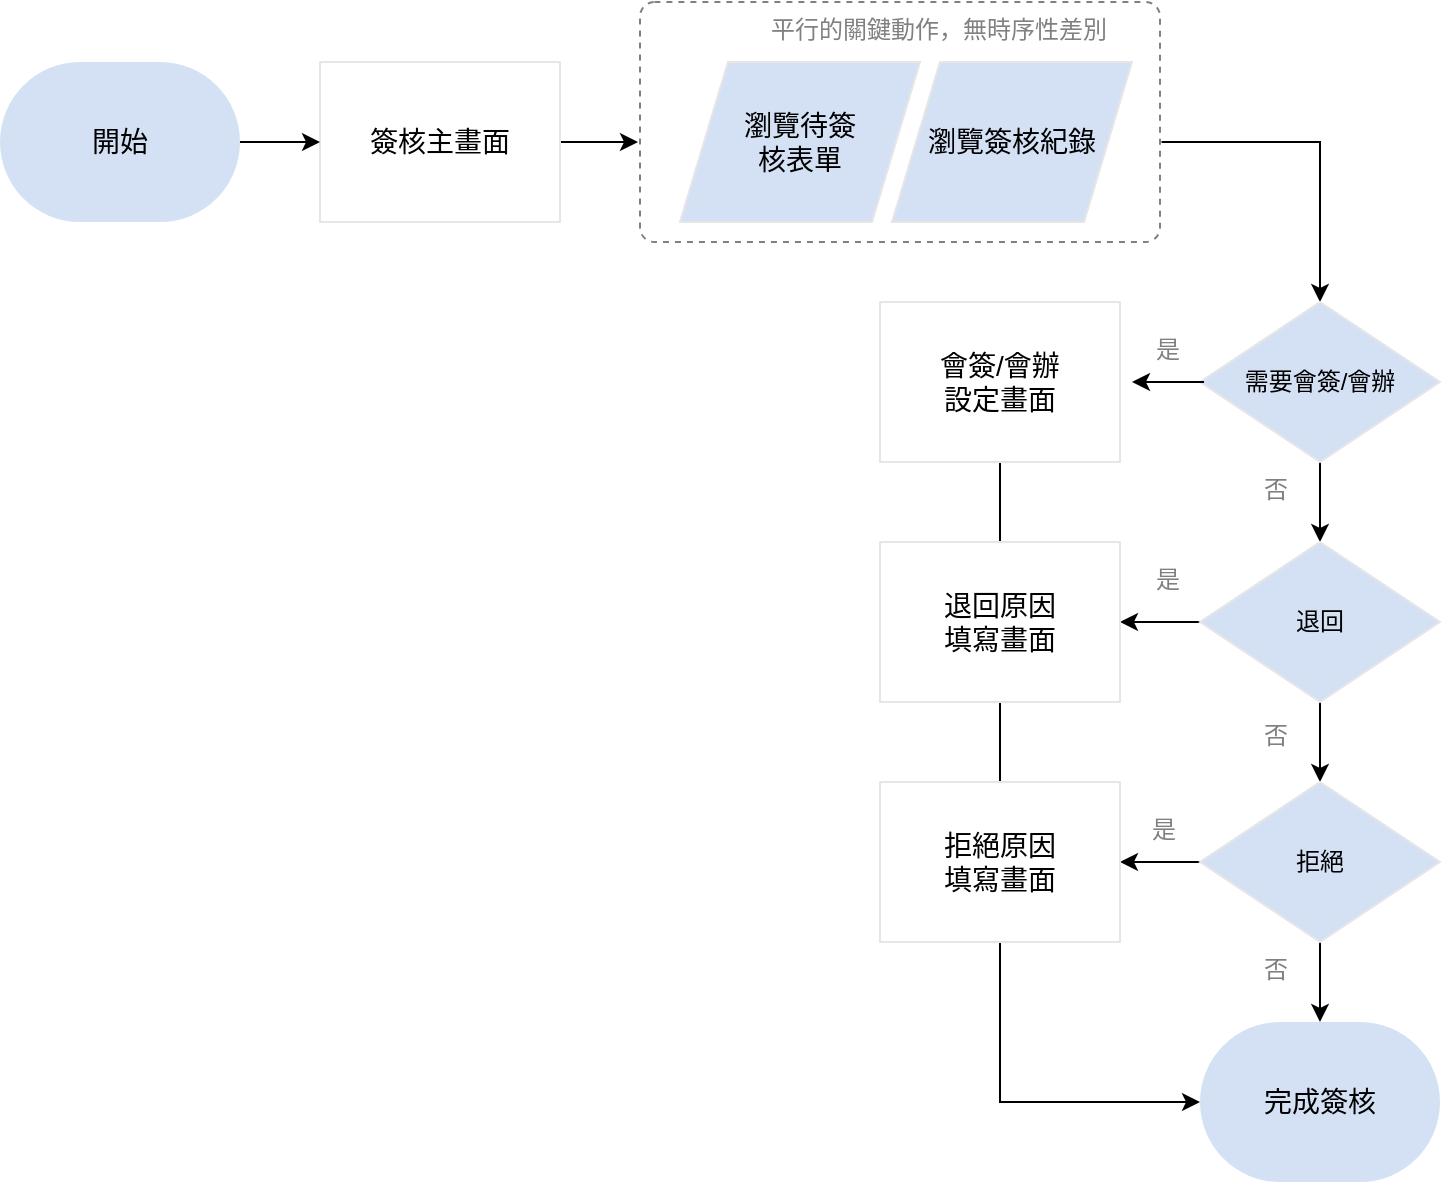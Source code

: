 <mxfile version="13.5.1" type="device"><diagram id="-yGaZ29skpnhiw1wT9-4" name="Page-1"><mxGraphModel dx="946" dy="632" grid="1" gridSize="10" guides="1" tooltips="1" connect="1" arrows="1" fold="1" page="1" pageScale="1" pageWidth="827" pageHeight="1169" math="0" shadow="0"><root><mxCell id="0"/><mxCell id="1" parent="0"/><mxCell id="gTGDQ5tDf-yLzunPNZCr-30" value="" style="rounded=1;whiteSpace=wrap;html=1;fillColor=none;dashed=1;strokeColor=#808080;arcSize=6;" vertex="1" parent="1"><mxGeometry x="320" y="50" width="260" height="120" as="geometry"/></mxCell><mxCell id="gTGDQ5tDf-yLzunPNZCr-32" style="edgeStyle=orthogonalEdgeStyle;rounded=0;orthogonalLoop=1;jettySize=auto;html=1;exitX=1;exitY=0.5;exitDx=0;exitDy=0;entryX=-0.004;entryY=0.585;entryDx=0;entryDy=0;entryPerimeter=0;" edge="1" parent="1" source="gTGDQ5tDf-yLzunPNZCr-2" target="gTGDQ5tDf-yLzunPNZCr-30"><mxGeometry relative="1" as="geometry"/></mxCell><mxCell id="gTGDQ5tDf-yLzunPNZCr-2" value="&lt;font style=&quot;font-size: 14px&quot;&gt;簽核主畫面&lt;/font&gt;" style="rounded=0;whiteSpace=wrap;html=1;fillColor=#FFFFFF;strokeColor=#E6E6E6;" vertex="1" parent="1"><mxGeometry x="160" y="80" width="120" height="80" as="geometry"/></mxCell><mxCell id="gTGDQ5tDf-yLzunPNZCr-4" style="edgeStyle=orthogonalEdgeStyle;rounded=0;orthogonalLoop=1;jettySize=auto;html=1;exitX=1.003;exitY=0.583;exitDx=0;exitDy=0;strokeColor=#000000;exitPerimeter=0;entryX=0.5;entryY=0;entryDx=0;entryDy=0;" edge="1" parent="1" source="gTGDQ5tDf-yLzunPNZCr-30" target="gTGDQ5tDf-yLzunPNZCr-33"><mxGeometry relative="1" as="geometry"><mxPoint x="600" y="120" as="sourcePoint"/><mxPoint x="620" y="120" as="targetPoint"/></mxGeometry></mxCell><mxCell id="gTGDQ5tDf-yLzunPNZCr-6" style="edgeStyle=orthogonalEdgeStyle;rounded=0;orthogonalLoop=1;jettySize=auto;html=1;exitX=1;exitY=0.5;exitDx=0;exitDy=0;entryX=0;entryY=0.5;entryDx=0;entryDy=0;" edge="1" parent="1" source="gTGDQ5tDf-yLzunPNZCr-7" target="gTGDQ5tDf-yLzunPNZCr-2"><mxGeometry relative="1" as="geometry"/></mxCell><mxCell id="gTGDQ5tDf-yLzunPNZCr-7" value="&lt;font style=&quot;font-size: 14px&quot;&gt;開始&lt;/font&gt;" style="rounded=1;whiteSpace=wrap;html=1;arcSize=50;strokeColor=none;fillColor=#D4E1F5;" vertex="1" parent="1"><mxGeometry y="80" width="120" height="80" as="geometry"/></mxCell><mxCell id="gTGDQ5tDf-yLzunPNZCr-10" value="&lt;span style=&quot;font-size: 14px&quot;&gt;瀏覽待簽&lt;br&gt;核表單&lt;/span&gt;" style="shape=parallelogram;perimeter=parallelogramPerimeter;whiteSpace=wrap;html=1;strokeColor=#E6E6E6;fillColor=#D4E1F5;" vertex="1" parent="1"><mxGeometry x="340" y="80" width="120" height="80" as="geometry"/></mxCell><mxCell id="gTGDQ5tDf-yLzunPNZCr-27" value="&lt;font color=&quot;#808080&quot; face=&quot;helvetica&quot;&gt;是&lt;/font&gt;" style="text;whiteSpace=wrap;html=1;align=center;" vertex="1" parent="1"><mxGeometry x="566" y="210" width="36" height="30" as="geometry"/></mxCell><mxCell id="gTGDQ5tDf-yLzunPNZCr-29" value="&lt;span style=&quot;font-size: 14px&quot;&gt;瀏覽簽核紀錄&lt;/span&gt;" style="shape=parallelogram;perimeter=parallelogramPerimeter;whiteSpace=wrap;html=1;strokeColor=#E6E6E6;fillColor=#D4E1F5;" vertex="1" parent="1"><mxGeometry x="446" y="80" width="120" height="80" as="geometry"/></mxCell><mxCell id="gTGDQ5tDf-yLzunPNZCr-31" value="&lt;font color=&quot;#808080&quot; face=&quot;helvetica&quot;&gt;平行的關鍵動作，無時序性差別&lt;/font&gt;" style="text;whiteSpace=wrap;html=1;align=center;" vertex="1" parent="1"><mxGeometry x="373" y="50" width="193" height="50" as="geometry"/></mxCell><mxCell id="gTGDQ5tDf-yLzunPNZCr-37" style="edgeStyle=orthogonalEdgeStyle;rounded=0;orthogonalLoop=1;jettySize=auto;html=1;exitX=0.5;exitY=1;exitDx=0;exitDy=0;entryX=0.5;entryY=0;entryDx=0;entryDy=0;" edge="1" parent="1" source="gTGDQ5tDf-yLzunPNZCr-33" target="gTGDQ5tDf-yLzunPNZCr-36"><mxGeometry relative="1" as="geometry"/></mxCell><mxCell id="gTGDQ5tDf-yLzunPNZCr-33" value="需要會簽/會辦" style="rhombus;whiteSpace=wrap;html=1;strokeColor=#E6E6E6;fillColor=#D4E1F5;" vertex="1" parent="1"><mxGeometry x="600" y="200" width="120" height="80" as="geometry"/></mxCell><mxCell id="gTGDQ5tDf-yLzunPNZCr-53" style="edgeStyle=orthogonalEdgeStyle;rounded=0;orthogonalLoop=1;jettySize=auto;html=1;exitX=0.5;exitY=1;exitDx=0;exitDy=0;entryX=0;entryY=0.5;entryDx=0;entryDy=0;" edge="1" parent="1" source="gTGDQ5tDf-yLzunPNZCr-34" target="gTGDQ5tDf-yLzunPNZCr-38"><mxGeometry relative="1" as="geometry"/></mxCell><mxCell id="gTGDQ5tDf-yLzunPNZCr-34" value="&lt;font style=&quot;font-size: 14px&quot;&gt;會簽/會辦&lt;br&gt;設定畫面&lt;/font&gt;" style="rounded=0;whiteSpace=wrap;html=1;fillColor=#FFFFFF;strokeColor=#E6E6E6;" vertex="1" parent="1"><mxGeometry x="440" y="200" width="120" height="80" as="geometry"/></mxCell><mxCell id="gTGDQ5tDf-yLzunPNZCr-35" style="edgeStyle=orthogonalEdgeStyle;rounded=0;orthogonalLoop=1;jettySize=auto;html=1;exitX=1;exitY=1;exitDx=0;exitDy=0;entryX=0;entryY=1;entryDx=0;entryDy=0;" edge="1" parent="1" source="gTGDQ5tDf-yLzunPNZCr-27" target="gTGDQ5tDf-yLzunPNZCr-27"><mxGeometry relative="1" as="geometry"/></mxCell><mxCell id="gTGDQ5tDf-yLzunPNZCr-41" style="edgeStyle=orthogonalEdgeStyle;rounded=0;orthogonalLoop=1;jettySize=auto;html=1;exitX=0;exitY=0.5;exitDx=0;exitDy=0;entryX=1;entryY=0.5;entryDx=0;entryDy=0;" edge="1" parent="1" source="gTGDQ5tDf-yLzunPNZCr-36" target="gTGDQ5tDf-yLzunPNZCr-40"><mxGeometry relative="1" as="geometry"/></mxCell><mxCell id="gTGDQ5tDf-yLzunPNZCr-44" style="edgeStyle=orthogonalEdgeStyle;rounded=0;orthogonalLoop=1;jettySize=auto;html=1;exitX=0.5;exitY=1;exitDx=0;exitDy=0;entryX=0.5;entryY=0;entryDx=0;entryDy=0;" edge="1" parent="1" source="gTGDQ5tDf-yLzunPNZCr-36" target="gTGDQ5tDf-yLzunPNZCr-43"><mxGeometry relative="1" as="geometry"/></mxCell><mxCell id="gTGDQ5tDf-yLzunPNZCr-36" value="退回" style="rhombus;whiteSpace=wrap;html=1;strokeColor=#E6E6E6;fillColor=#D4E1F5;" vertex="1" parent="1"><mxGeometry x="600" y="320" width="120" height="80" as="geometry"/></mxCell><mxCell id="gTGDQ5tDf-yLzunPNZCr-38" value="&lt;span style=&quot;font-size: 14px&quot;&gt;完成簽核&lt;/span&gt;" style="rounded=1;whiteSpace=wrap;html=1;arcSize=50;strokeColor=none;fillColor=#D4E1F5;" vertex="1" parent="1"><mxGeometry x="600" y="560" width="120" height="80" as="geometry"/></mxCell><mxCell id="gTGDQ5tDf-yLzunPNZCr-40" value="&lt;span style=&quot;font-size: 14px&quot;&gt;退回原因&lt;br&gt;填寫畫面&lt;/span&gt;" style="rounded=0;whiteSpace=wrap;html=1;fillColor=#FFFFFF;strokeColor=#E6E6E6;" vertex="1" parent="1"><mxGeometry x="440" y="320" width="120" height="80" as="geometry"/></mxCell><mxCell id="gTGDQ5tDf-yLzunPNZCr-42" value="&lt;font color=&quot;#808080&quot; face=&quot;helvetica&quot;&gt;是&lt;/font&gt;" style="text;whiteSpace=wrap;html=1;align=center;" vertex="1" parent="1"><mxGeometry x="566" y="325" width="36" height="30" as="geometry"/></mxCell><mxCell id="gTGDQ5tDf-yLzunPNZCr-46" style="edgeStyle=orthogonalEdgeStyle;rounded=0;orthogonalLoop=1;jettySize=auto;html=1;exitX=0;exitY=0.5;exitDx=0;exitDy=0;entryX=1;entryY=0.5;entryDx=0;entryDy=0;" edge="1" parent="1" source="gTGDQ5tDf-yLzunPNZCr-43" target="gTGDQ5tDf-yLzunPNZCr-45"><mxGeometry relative="1" as="geometry"/></mxCell><mxCell id="gTGDQ5tDf-yLzunPNZCr-48" style="edgeStyle=orthogonalEdgeStyle;rounded=0;orthogonalLoop=1;jettySize=auto;html=1;exitX=0.5;exitY=1;exitDx=0;exitDy=0;entryX=0.5;entryY=0;entryDx=0;entryDy=0;" edge="1" parent="1" source="gTGDQ5tDf-yLzunPNZCr-43" target="gTGDQ5tDf-yLzunPNZCr-38"><mxGeometry relative="1" as="geometry"/></mxCell><mxCell id="gTGDQ5tDf-yLzunPNZCr-43" value="拒絕" style="rhombus;whiteSpace=wrap;html=1;strokeColor=#E6E6E6;fillColor=#D4E1F5;" vertex="1" parent="1"><mxGeometry x="600" y="440" width="120" height="80" as="geometry"/></mxCell><mxCell id="gTGDQ5tDf-yLzunPNZCr-45" value="&lt;font style=&quot;font-size: 14px&quot;&gt;拒絕原因&lt;br&gt;填寫畫面&lt;/font&gt;" style="rounded=0;whiteSpace=wrap;html=1;fillColor=#FFFFFF;strokeColor=#E6E6E6;" vertex="1" parent="1"><mxGeometry x="440" y="440" width="120" height="80" as="geometry"/></mxCell><mxCell id="gTGDQ5tDf-yLzunPNZCr-47" value="&lt;font color=&quot;#808080&quot; face=&quot;helvetica&quot;&gt;是&lt;/font&gt;" style="text;whiteSpace=wrap;html=1;align=center;" vertex="1" parent="1"><mxGeometry x="564" y="450" width="36" height="30" as="geometry"/></mxCell><mxCell id="gTGDQ5tDf-yLzunPNZCr-49" value="&lt;font color=&quot;#808080&quot; face=&quot;helvetica&quot;&gt;否&lt;/font&gt;" style="text;whiteSpace=wrap;html=1;align=center;" vertex="1" parent="1"><mxGeometry x="620" y="280" width="36" height="30" as="geometry"/></mxCell><mxCell id="gTGDQ5tDf-yLzunPNZCr-50" value="&lt;font color=&quot;#808080&quot; face=&quot;helvetica&quot;&gt;否&lt;/font&gt;" style="text;whiteSpace=wrap;html=1;align=center;" vertex="1" parent="1"><mxGeometry x="620" y="403" width="36" height="30" as="geometry"/></mxCell><mxCell id="gTGDQ5tDf-yLzunPNZCr-51" value="&lt;font color=&quot;#808080&quot; face=&quot;helvetica&quot;&gt;否&lt;/font&gt;" style="text;whiteSpace=wrap;html=1;align=center;" vertex="1" parent="1"><mxGeometry x="620" y="520" width="36" height="30" as="geometry"/></mxCell></root></mxGraphModel></diagram></mxfile>